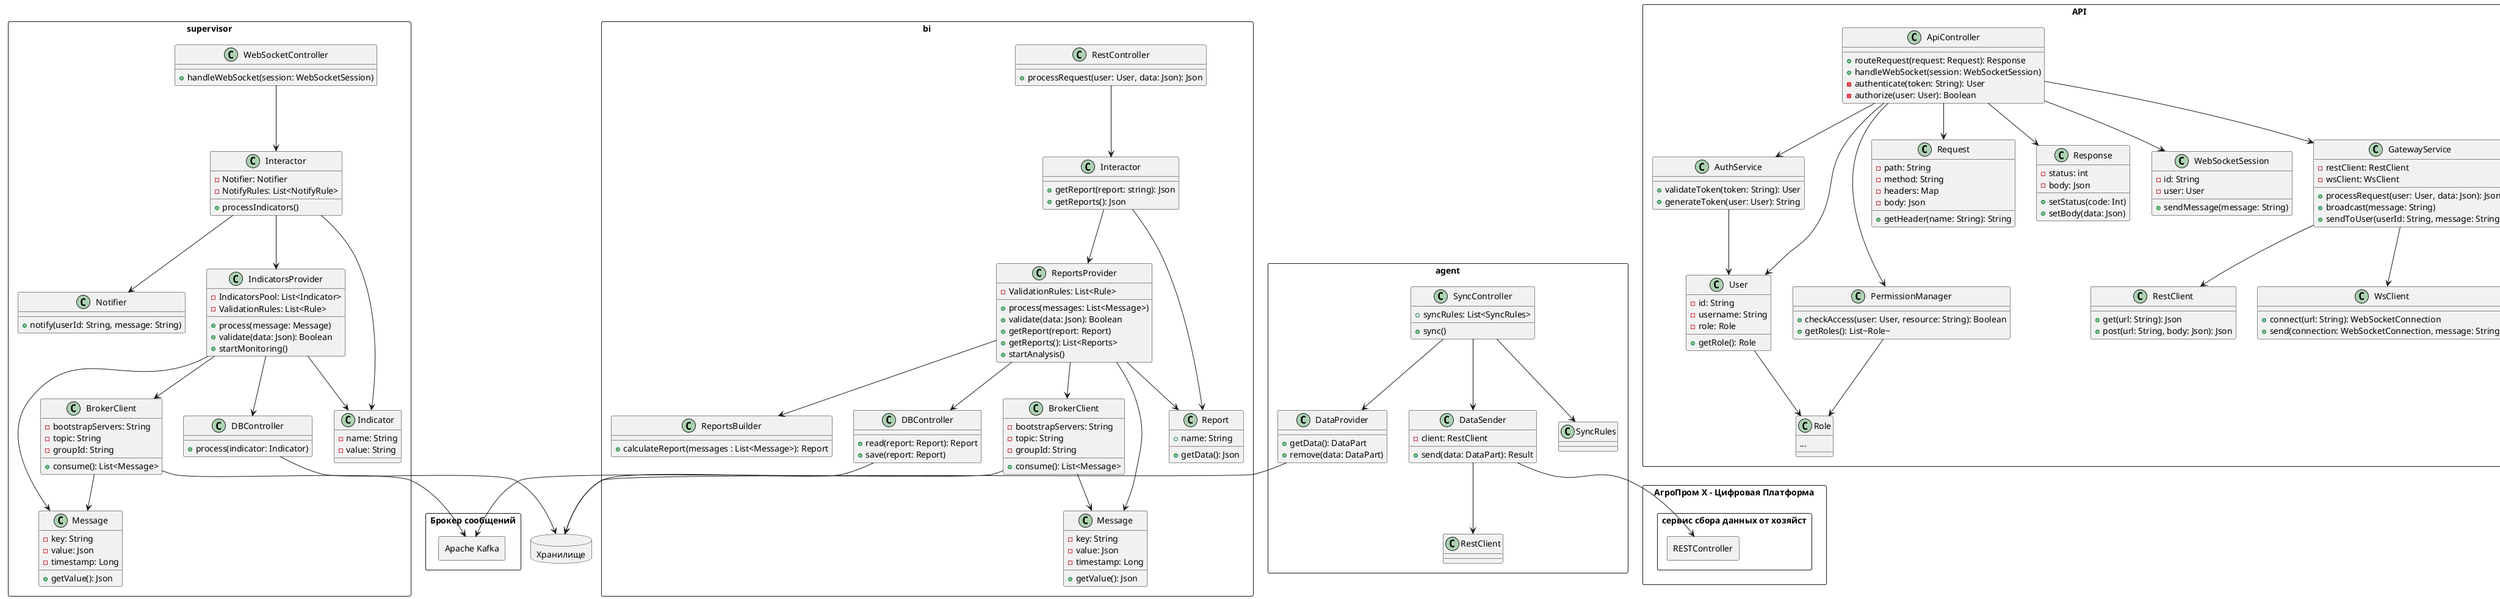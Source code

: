 @startuml агро_V1

rectangle "API"{                    
class ApiController {
        +routeRequest(request: Request): Response
        +handleWebSocket(session: WebSocketSession)
        -authenticate(token: String): User
        -authorize(user: User): Boolean
    }

    class AuthService {
        +validateToken(token: String): User
        +generateToken(user: User): String
    }

    class User {
        -id: String
        -username: String
        -role: Role
        +getRole(): Role
    }

    class Role {
        ...
    }

    class PermissionManager {
        +checkAccess(user: User, resource: String): Boolean
        +getRoles(): List~Role~
    }

    class Request {
        -path: String
        -method: String
        -headers: Map
        -body: Json
        +getHeader(name: String): String
    }

    class Response {
        -status: int
        -body: Json
        +setStatus(code: Int)
        +setBody(data: Json)
    }

    class WebSocketSession {
        -id: String
        -user: User
        +sendMessage(message: String)
    }

    class GatewayService {
        -restClient: RestClient
        -wsClient: WsClient
        +processRequest(user: User, data: Json): Json
        +broadcast(message: String)
        +sendToUser(userId: String, message: String)
    }

    class RestClient {
        +get(url: String): Json
        +post(url: String, body: Json): Json
    }

    class WsClient {
        +connect(url: String): WebSocketConnection
        +send(connection: WebSocketConnection, message: String)
    }

    ApiController --> Request
    ApiController --> Response
    ApiController --> WebSocketSession
    ApiController --> AuthService
    ApiController --> PermissionManager
    ApiController --> User
    User --> Role
    AuthService --> User
    PermissionManager --> Role
    ApiController --> GatewayService
    GatewayService --> RestClient
    GatewayService --> WsClient

}
rectangle supervisor {
    class WebSocketController {
        +handleWebSocket(session: WebSocketSession)        
    }
    class Interactor {
        -Notifier: Notifier
        -NotifyRules: List<NotifyRule>
        +processIndicators()

    }
    class Notifier {
        +notify(userId: String, message: String)
    }
    class IndicatorsProvider {
        -IndicatorsPool: List<Indicator>
        -ValidationRules: List<Rule>
        +process(message: Message)
        +validate(data: Json): Boolean
        +startMonitoring()
    }    
    class DBController {
        +process(indicator: Indicator)        
    } 
     class BrokerClient {
        -bootstrapServers: String
        -topic: String
        -groupId: String
        +consume(): List<Message>
    }  
    class Indicator {
        -name: String
        -value: String        
    }
    class Message {
        -key: String
        -value: Json
        -timestamp: Long
        +getValue(): Json
    }
    WebSocketController --> Interactor
    Interactor --> Notifier
    Interactor --> IndicatorsProvider
    Interactor --> Indicator
    IndicatorsProvider --> DBController
    IndicatorsProvider --> BrokerClient
    IndicatorsProvider --> Indicator
    IndicatorsProvider --> Message
    BrokerClient --> Message
}
rectangle bi {
    class RestController {
        +processRequest(user: User, data: Json): Json        
    }
    class Interactor {
        +getReport(report: string): Json  
        +getReports(): Json  
    }
    class ReportsProvider {        
        -ValidationRules: List<Rule>
        +process(messages: List<Message>)
        +validate(data: Json): Boolean
        +getReport(report: Report)        
        +getReports(): List<Reports>
        +startAnalysis()
    }   
      class ReportsBuilder {        
        +calculateReport(messages : List<Message>): Report
    }
      
    class DBController {
        +read(report: Report): Report       
        +save(report: Report)                
    } 
    class BrokerClient {
        -bootstrapServers: String
        -topic: String
        -groupId: String
        +consume(): List<Message>
    }  
    class Report {
        +name: String
        +getData(): Json        
    }
    class Message {
        -key: String
        -value: Json
        -timestamp: Long
        +getValue(): Json
    }

    RestController --> Interactor
    Interactor --> ReportsProvider
    BrokerClient --> Message
    ReportsProvider --> ReportsBuilder
    ReportsProvider --> DBController
    ReportsProvider --> BrokerClient
    ReportsProvider --> Message
    ReportsProvider --> Report
    Interactor --> Report
    

}
 rectangle agent{
        class SyncController{
            +syncRules: List<SyncRules>
            +sync()
        }
        class DataProvider{
            +getData(): DataPart
            +remove(data: DataPart)
        }
        class DataSender{
            -client: RestClient
            +send(data: DataPart): Result            
        }
        class RestClient{
        }
        class SyncRules{
        }
        SyncController --> DataProvider
        SyncController --> DataSender
        SyncController --> SyncRules
        DataSender --> RestClient        
    }
database "Хранилище" as db {
}  
DataProvider --> db
bi.DBController --> db
supervisor.DBController --> db
rectangle "Брокер сообщений" {
    rectangle "Apache Kafka" as broker {        
    }
}
bi.BrokerClient --> broker
supervisor.BrokerClient --> broker
rectangle "АгроПром Х - Цифровая Платформа" {
    rectangle "сервис сбора данных от хозяйст"{
        rectangle RESTController{            
        }
    }
}
agent.DataSender --> RESTController

@enduml